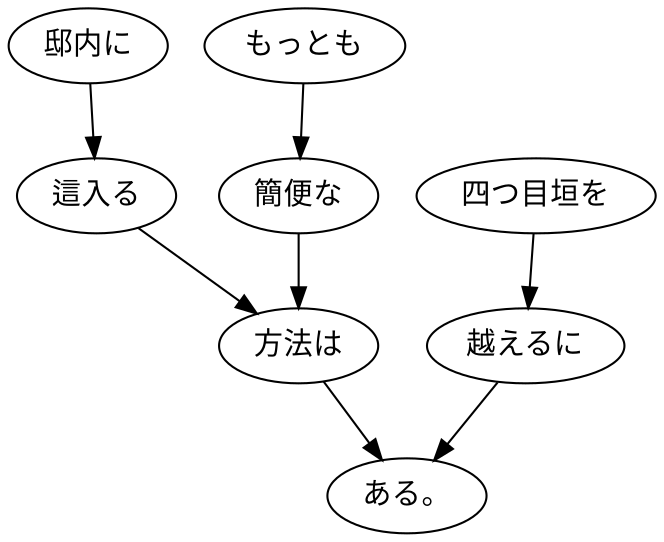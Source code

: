 digraph graph5073 {
	node0 [label="邸内に"];
	node1 [label="這入る"];
	node2 [label="もっとも"];
	node3 [label="簡便な"];
	node4 [label="方法は"];
	node5 [label="四つ目垣を"];
	node6 [label="越えるに"];
	node7 [label="ある。"];
	node0 -> node1;
	node1 -> node4;
	node2 -> node3;
	node3 -> node4;
	node4 -> node7;
	node5 -> node6;
	node6 -> node7;
}
